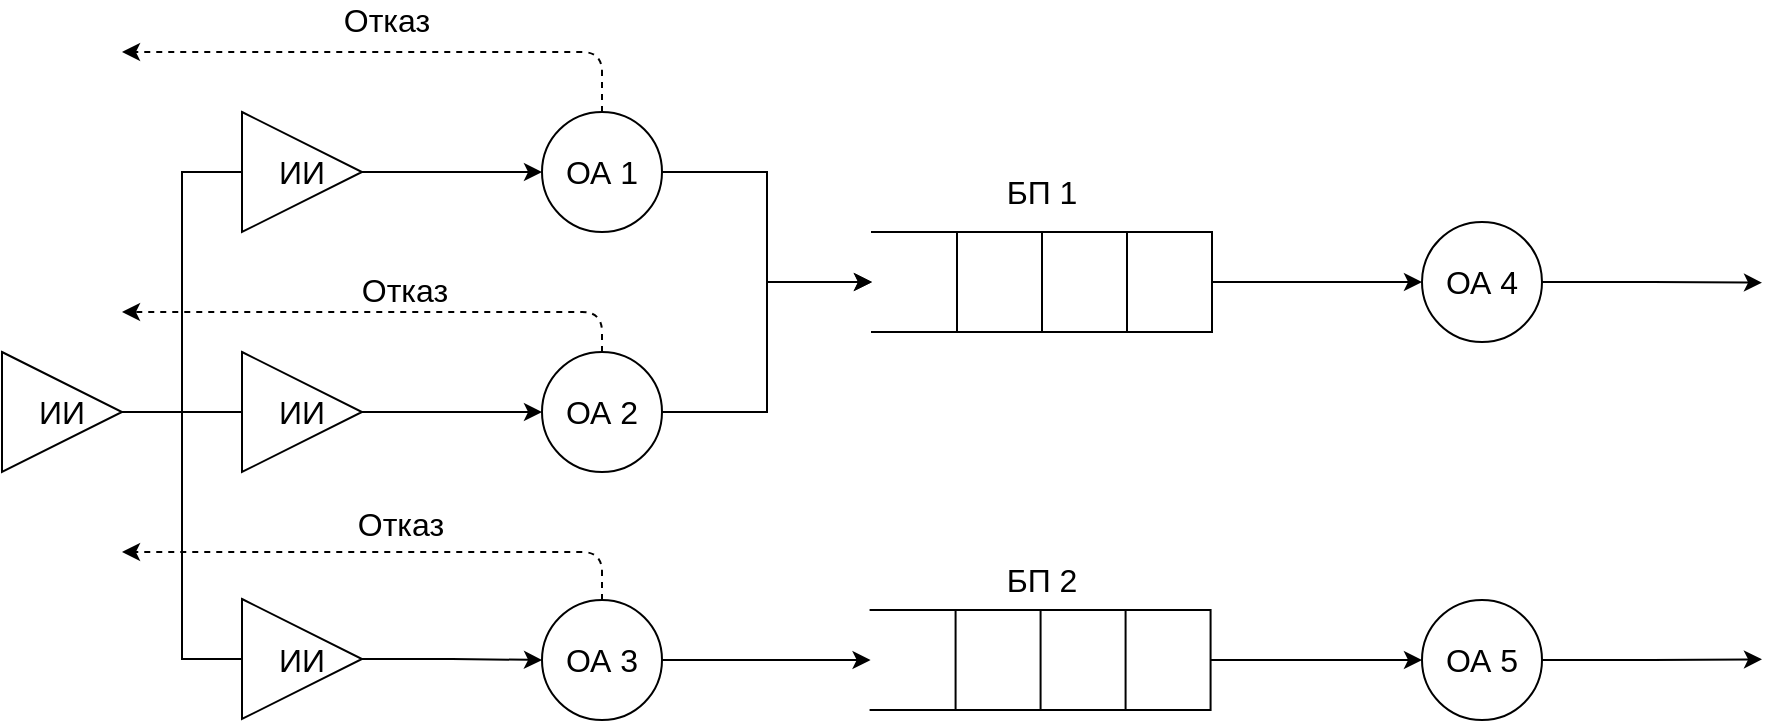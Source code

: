 <mxfile version="13.9.9" type="device"><diagram id="8PC1xuWAcHxXnuUrCFI7" name="Страница 1"><mxGraphModel dx="1303" dy="828" grid="1" gridSize="10" guides="1" tooltips="1" connect="1" arrows="1" fold="1" page="1" pageScale="1" pageWidth="1169" pageHeight="827" math="0" shadow="0"><root><mxCell id="0"/><mxCell id="1" parent="0"/><mxCell id="HBOt34XthYtTYKCNFwvY-30" style="edgeStyle=orthogonalEdgeStyle;rounded=0;orthogonalLoop=1;jettySize=auto;html=1;exitX=1;exitY=0.5;exitDx=0;exitDy=0;entryX=0;entryY=0.5;entryDx=0;entryDy=0;fontSize=16;endArrow=none;endFill=0;" edge="1" parent="1" source="HBOt34XthYtTYKCNFwvY-1" target="HBOt34XthYtTYKCNFwvY-2"><mxGeometry relative="1" as="geometry"/></mxCell><mxCell id="HBOt34XthYtTYKCNFwvY-31" style="edgeStyle=orthogonalEdgeStyle;rounded=0;orthogonalLoop=1;jettySize=auto;html=1;exitX=1;exitY=0.5;exitDx=0;exitDy=0;entryX=0;entryY=0.5;entryDx=0;entryDy=0;fontSize=16;endArrow=none;endFill=0;" edge="1" parent="1" source="HBOt34XthYtTYKCNFwvY-1" target="HBOt34XthYtTYKCNFwvY-3"><mxGeometry relative="1" as="geometry"/></mxCell><mxCell id="HBOt34XthYtTYKCNFwvY-32" style="edgeStyle=orthogonalEdgeStyle;rounded=0;orthogonalLoop=1;jettySize=auto;html=1;exitX=1;exitY=0.5;exitDx=0;exitDy=0;entryX=0;entryY=0.5;entryDx=0;entryDy=0;fontSize=16;endArrow=none;endFill=0;" edge="1" parent="1" source="HBOt34XthYtTYKCNFwvY-1" target="HBOt34XthYtTYKCNFwvY-4"><mxGeometry relative="1" as="geometry"/></mxCell><mxCell id="HBOt34XthYtTYKCNFwvY-1" value="ИИ" style="triangle;whiteSpace=wrap;html=1;fontSize=16;" vertex="1" parent="1"><mxGeometry x="120" y="290" width="60" height="60" as="geometry"/></mxCell><mxCell id="HBOt34XthYtTYKCNFwvY-21" style="edgeStyle=orthogonalEdgeStyle;rounded=0;orthogonalLoop=1;jettySize=auto;html=1;exitX=1;exitY=0.5;exitDx=0;exitDy=0;entryX=0;entryY=0.5;entryDx=0;entryDy=0;fontSize=16;" edge="1" parent="1" source="HBOt34XthYtTYKCNFwvY-2" target="HBOt34XthYtTYKCNFwvY-5"><mxGeometry relative="1" as="geometry"/></mxCell><mxCell id="HBOt34XthYtTYKCNFwvY-2" value="ИИ" style="triangle;whiteSpace=wrap;html=1;fontSize=16;" vertex="1" parent="1"><mxGeometry x="240" y="170" width="60" height="60" as="geometry"/></mxCell><mxCell id="HBOt34XthYtTYKCNFwvY-22" style="edgeStyle=orthogonalEdgeStyle;rounded=0;orthogonalLoop=1;jettySize=auto;html=1;exitX=1;exitY=0.5;exitDx=0;exitDy=0;entryX=0;entryY=0.5;entryDx=0;entryDy=0;fontSize=16;" edge="1" parent="1" source="HBOt34XthYtTYKCNFwvY-3" target="HBOt34XthYtTYKCNFwvY-6"><mxGeometry relative="1" as="geometry"/></mxCell><mxCell id="HBOt34XthYtTYKCNFwvY-3" value="ИИ" style="triangle;whiteSpace=wrap;html=1;fontSize=16;" vertex="1" parent="1"><mxGeometry x="240" y="290" width="60" height="60" as="geometry"/></mxCell><mxCell id="HBOt34XthYtTYKCNFwvY-23" style="edgeStyle=orthogonalEdgeStyle;rounded=0;orthogonalLoop=1;jettySize=auto;html=1;exitX=1;exitY=0.5;exitDx=0;exitDy=0;entryX=0;entryY=0.5;entryDx=0;entryDy=0;fontSize=16;" edge="1" parent="1" source="HBOt34XthYtTYKCNFwvY-4" target="HBOt34XthYtTYKCNFwvY-7"><mxGeometry relative="1" as="geometry"/></mxCell><mxCell id="HBOt34XthYtTYKCNFwvY-4" value="ИИ" style="triangle;whiteSpace=wrap;html=1;fontSize=16;" vertex="1" parent="1"><mxGeometry x="240" y="413.5" width="60" height="60" as="geometry"/></mxCell><mxCell id="HBOt34XthYtTYKCNFwvY-24" style="edgeStyle=orthogonalEdgeStyle;rounded=0;orthogonalLoop=1;jettySize=auto;html=1;exitX=1;exitY=0.5;exitDx=0;exitDy=0;entryX=0.5;entryY=0;entryDx=0;entryDy=0;fontSize=16;" edge="1" parent="1" source="HBOt34XthYtTYKCNFwvY-5" target="HBOt34XthYtTYKCNFwvY-8"><mxGeometry relative="1" as="geometry"/></mxCell><mxCell id="HBOt34XthYtTYKCNFwvY-5" value="ОА 1" style="ellipse;whiteSpace=wrap;html=1;aspect=fixed;fontSize=16;" vertex="1" parent="1"><mxGeometry x="390" y="170" width="60" height="60" as="geometry"/></mxCell><mxCell id="HBOt34XthYtTYKCNFwvY-26" style="edgeStyle=orthogonalEdgeStyle;rounded=0;orthogonalLoop=1;jettySize=auto;html=1;exitX=1;exitY=0.5;exitDx=0;exitDy=0;entryX=0.5;entryY=0;entryDx=0;entryDy=0;fontSize=16;" edge="1" parent="1" source="HBOt34XthYtTYKCNFwvY-6" target="HBOt34XthYtTYKCNFwvY-8"><mxGeometry relative="1" as="geometry"/></mxCell><mxCell id="HBOt34XthYtTYKCNFwvY-6" value="ОА 2" style="ellipse;whiteSpace=wrap;html=1;aspect=fixed;fontSize=16;" vertex="1" parent="1"><mxGeometry x="390" y="290" width="60" height="60" as="geometry"/></mxCell><mxCell id="HBOt34XthYtTYKCNFwvY-27" style="edgeStyle=orthogonalEdgeStyle;rounded=0;orthogonalLoop=1;jettySize=auto;html=1;exitX=1;exitY=0.5;exitDx=0;exitDy=0;entryX=0.5;entryY=0;entryDx=0;entryDy=0;fontSize=16;" edge="1" parent="1" source="HBOt34XthYtTYKCNFwvY-7" target="HBOt34XthYtTYKCNFwvY-13"><mxGeometry relative="1" as="geometry"/></mxCell><mxCell id="HBOt34XthYtTYKCNFwvY-7" value="ОА 3" style="ellipse;whiteSpace=wrap;html=1;aspect=fixed;fontSize=16;" vertex="1" parent="1"><mxGeometry x="390" y="414" width="60" height="60" as="geometry"/></mxCell><mxCell id="HBOt34XthYtTYKCNFwvY-28" style="edgeStyle=orthogonalEdgeStyle;rounded=0;orthogonalLoop=1;jettySize=auto;html=1;exitX=0.5;exitY=1;exitDx=0;exitDy=0;entryX=0;entryY=0.5;entryDx=0;entryDy=0;fontSize=16;" edge="1" parent="1" source="HBOt34XthYtTYKCNFwvY-8" target="HBOt34XthYtTYKCNFwvY-17"><mxGeometry relative="1" as="geometry"/></mxCell><mxCell id="HBOt34XthYtTYKCNFwvY-8" value="" style="shape=partialRectangle;whiteSpace=wrap;html=1;bottom=1;right=1;left=1;top=0;fillColor=none;routingCenterX=-0.5;rotation=-90;" vertex="1" parent="1"><mxGeometry x="615" y="170" width="50" height="170" as="geometry"/></mxCell><mxCell id="HBOt34XthYtTYKCNFwvY-10" value="" style="endArrow=none;html=1;exitX=0;exitY=0.75;exitDx=0;exitDy=0;entryX=1;entryY=0.75;entryDx=0;entryDy=0;" edge="1" parent="1" source="HBOt34XthYtTYKCNFwvY-8" target="HBOt34XthYtTYKCNFwvY-8"><mxGeometry width="50" height="50" relative="1" as="geometry"><mxPoint x="650" y="265" as="sourcePoint"/><mxPoint x="700" y="215" as="targetPoint"/></mxGeometry></mxCell><mxCell id="HBOt34XthYtTYKCNFwvY-11" value="" style="endArrow=none;html=1;exitX=0;exitY=0.5;exitDx=0;exitDy=0;entryX=1;entryY=0.5;entryDx=0;entryDy=0;" edge="1" parent="1" source="HBOt34XthYtTYKCNFwvY-8" target="HBOt34XthYtTYKCNFwvY-8"><mxGeometry width="50" height="50" relative="1" as="geometry"><mxPoint x="615" y="345" as="sourcePoint"/><mxPoint x="615" y="295" as="targetPoint"/></mxGeometry></mxCell><mxCell id="HBOt34XthYtTYKCNFwvY-12" value="" style="endArrow=none;html=1;exitX=0;exitY=0.25;exitDx=0;exitDy=0;entryX=1;entryY=0.25;entryDx=0;entryDy=0;" edge="1" parent="1" source="HBOt34XthYtTYKCNFwvY-8" target="HBOt34XthYtTYKCNFwvY-8"><mxGeometry width="50" height="50" relative="1" as="geometry"><mxPoint x="570" y="345" as="sourcePoint"/><mxPoint x="570" y="295" as="targetPoint"/></mxGeometry></mxCell><mxCell id="HBOt34XthYtTYKCNFwvY-29" style="edgeStyle=orthogonalEdgeStyle;rounded=0;orthogonalLoop=1;jettySize=auto;html=1;exitX=0.5;exitY=1;exitDx=0;exitDy=0;entryX=0;entryY=0.5;entryDx=0;entryDy=0;fontSize=16;" edge="1" parent="1" source="HBOt34XthYtTYKCNFwvY-13" target="HBOt34XthYtTYKCNFwvY-18"><mxGeometry relative="1" as="geometry"/></mxCell><mxCell id="HBOt34XthYtTYKCNFwvY-13" value="" style="shape=partialRectangle;whiteSpace=wrap;html=1;bottom=1;right=1;left=1;top=0;fillColor=none;routingCenterX=-0.5;rotation=-90;" vertex="1" parent="1"><mxGeometry x="614.29" y="359" width="50" height="170" as="geometry"/></mxCell><mxCell id="HBOt34XthYtTYKCNFwvY-14" value="" style="endArrow=none;html=1;exitX=0;exitY=0.75;exitDx=0;exitDy=0;entryX=1;entryY=0.75;entryDx=0;entryDy=0;" edge="1" parent="1" source="HBOt34XthYtTYKCNFwvY-13" target="HBOt34XthYtTYKCNFwvY-13"><mxGeometry width="50" height="50" relative="1" as="geometry"><mxPoint x="649.29" y="454" as="sourcePoint"/><mxPoint x="699.29" y="404" as="targetPoint"/></mxGeometry></mxCell><mxCell id="HBOt34XthYtTYKCNFwvY-15" value="" style="endArrow=none;html=1;exitX=0;exitY=0.5;exitDx=0;exitDy=0;entryX=1;entryY=0.5;entryDx=0;entryDy=0;" edge="1" parent="1" source="HBOt34XthYtTYKCNFwvY-13" target="HBOt34XthYtTYKCNFwvY-13"><mxGeometry width="50" height="50" relative="1" as="geometry"><mxPoint x="614.29" y="534" as="sourcePoint"/><mxPoint x="614.29" y="484" as="targetPoint"/></mxGeometry></mxCell><mxCell id="HBOt34XthYtTYKCNFwvY-16" value="" style="endArrow=none;html=1;exitX=0;exitY=0.25;exitDx=0;exitDy=0;entryX=1;entryY=0.25;entryDx=0;entryDy=0;" edge="1" parent="1" source="HBOt34XthYtTYKCNFwvY-13" target="HBOt34XthYtTYKCNFwvY-13"><mxGeometry width="50" height="50" relative="1" as="geometry"><mxPoint x="569.29" y="534" as="sourcePoint"/><mxPoint x="569.29" y="484" as="targetPoint"/></mxGeometry></mxCell><mxCell id="HBOt34XthYtTYKCNFwvY-33" style="edgeStyle=orthogonalEdgeStyle;rounded=0;orthogonalLoop=1;jettySize=auto;html=1;exitX=1;exitY=0.5;exitDx=0;exitDy=0;endArrow=classic;endFill=1;fontSize=16;" edge="1" parent="1" source="HBOt34XthYtTYKCNFwvY-17"><mxGeometry relative="1" as="geometry"><mxPoint x="1000" y="255.333" as="targetPoint"/></mxGeometry></mxCell><mxCell id="HBOt34XthYtTYKCNFwvY-17" value="ОА 4" style="ellipse;whiteSpace=wrap;html=1;aspect=fixed;fontSize=16;" vertex="1" parent="1"><mxGeometry x="830" y="225" width="60" height="60" as="geometry"/></mxCell><mxCell id="HBOt34XthYtTYKCNFwvY-34" style="edgeStyle=orthogonalEdgeStyle;rounded=0;orthogonalLoop=1;jettySize=auto;html=1;exitX=1;exitY=0.5;exitDx=0;exitDy=0;endArrow=classic;endFill=1;fontSize=16;" edge="1" parent="1" source="HBOt34XthYtTYKCNFwvY-18"><mxGeometry relative="1" as="geometry"><mxPoint x="1000" y="443.667" as="targetPoint"/></mxGeometry></mxCell><mxCell id="HBOt34XthYtTYKCNFwvY-18" value="ОА 5" style="ellipse;whiteSpace=wrap;html=1;aspect=fixed;fontSize=16;" vertex="1" parent="1"><mxGeometry x="830" y="414" width="60" height="60" as="geometry"/></mxCell><mxCell id="HBOt34XthYtTYKCNFwvY-19" value="БП 1" style="text;html=1;strokeColor=none;fillColor=none;align=center;verticalAlign=middle;whiteSpace=wrap;rounded=0;fontSize=16;" vertex="1" parent="1"><mxGeometry x="620" y="200" width="40" height="20" as="geometry"/></mxCell><mxCell id="HBOt34XthYtTYKCNFwvY-20" value="БП 2" style="text;html=1;strokeColor=none;fillColor=none;align=center;verticalAlign=middle;whiteSpace=wrap;rounded=0;fontSize=16;" vertex="1" parent="1"><mxGeometry x="620" y="394" width="40" height="20" as="geometry"/></mxCell><mxCell id="HBOt34XthYtTYKCNFwvY-35" value="" style="endArrow=classic;dashed=1;html=1;fontSize=16;endFill=1;exitX=0.5;exitY=0;exitDx=0;exitDy=0;" edge="1" parent="1" source="HBOt34XthYtTYKCNFwvY-5"><mxGeometry width="50" height="50" relative="1" as="geometry"><mxPoint x="440" y="80" as="sourcePoint"/><mxPoint x="180" y="140" as="targetPoint"/><Array as="points"><mxPoint x="420" y="140"/></Array></mxGeometry></mxCell><mxCell id="HBOt34XthYtTYKCNFwvY-38" value="Отказ" style="edgeLabel;html=1;align=center;verticalAlign=bottom;resizable=0;points=[];fontSize=16;labelPosition=center;verticalLabelPosition=top;" vertex="1" connectable="0" parent="HBOt34XthYtTYKCNFwvY-35"><mxGeometry x="0.027" y="-5" relative="1" as="geometry"><mxPoint as="offset"/></mxGeometry></mxCell><mxCell id="HBOt34XthYtTYKCNFwvY-36" value="" style="endArrow=classic;dashed=1;html=1;fontSize=16;endFill=1;exitX=0.5;exitY=0;exitDx=0;exitDy=0;" edge="1" parent="1" source="HBOt34XthYtTYKCNFwvY-6"><mxGeometry width="50" height="50" relative="1" as="geometry"><mxPoint x="440" y="280" as="sourcePoint"/><mxPoint x="180" y="270" as="targetPoint"/><Array as="points"><mxPoint x="420" y="270"/></Array></mxGeometry></mxCell><mxCell id="HBOt34XthYtTYKCNFwvY-39" value="Отказ" style="edgeLabel;html=1;align=center;verticalAlign=bottom;resizable=0;points=[];fontSize=16;labelPosition=center;verticalLabelPosition=top;" vertex="1" connectable="0" parent="HBOt34XthYtTYKCNFwvY-36"><mxGeometry x="-0.083" relative="1" as="geometry"><mxPoint as="offset"/></mxGeometry></mxCell><mxCell id="HBOt34XthYtTYKCNFwvY-37" value="" style="endArrow=classic;dashed=1;html=1;fontSize=16;endFill=1;exitX=0.5;exitY=0;exitDx=0;exitDy=0;" edge="1" parent="1" source="HBOt34XthYtTYKCNFwvY-7"><mxGeometry width="50" height="50" relative="1" as="geometry"><mxPoint x="460" y="409" as="sourcePoint"/><mxPoint x="180" y="390" as="targetPoint"/><Array as="points"><mxPoint x="420" y="390"/></Array></mxGeometry></mxCell><mxCell id="HBOt34XthYtTYKCNFwvY-40" value="Отказ" style="edgeLabel;html=1;align=center;verticalAlign=bottom;resizable=0;points=[];fontSize=16;labelPosition=center;verticalLabelPosition=top;" vertex="1" connectable="0" parent="HBOt34XthYtTYKCNFwvY-37"><mxGeometry x="-0.049" y="-3" relative="1" as="geometry"><mxPoint as="offset"/></mxGeometry></mxCell></root></mxGraphModel></diagram></mxfile>